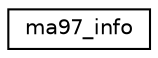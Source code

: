 digraph "Graphical Class Hierarchy"
{
  edge [fontname="Helvetica",fontsize="10",labelfontname="Helvetica",labelfontsize="10"];
  node [fontname="Helvetica",fontsize="10",shape=record];
  rankdir="LR";
  Node1 [label="ma97_info",height=0.2,width=0.4,color="black", fillcolor="white", style="filled",URL="$structma97__info.html"];
}

